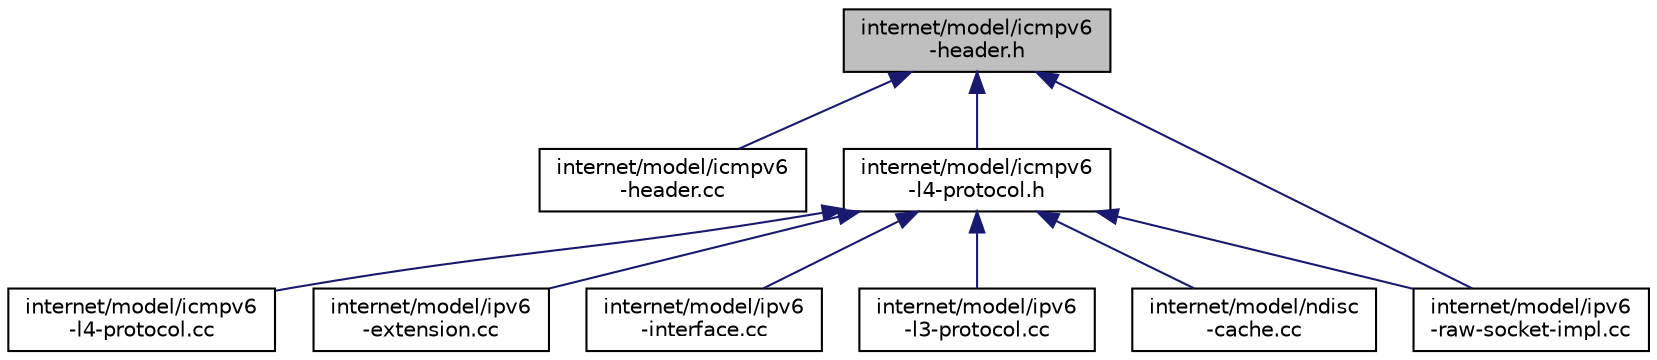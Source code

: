 digraph "internet/model/icmpv6-header.h"
{
  edge [fontname="Helvetica",fontsize="10",labelfontname="Helvetica",labelfontsize="10"];
  node [fontname="Helvetica",fontsize="10",shape=record];
  Node1 [label="internet/model/icmpv6\l-header.h",height=0.2,width=0.4,color="black", fillcolor="grey75", style="filled", fontcolor="black"];
  Node1 -> Node2 [dir="back",color="midnightblue",fontsize="10",style="solid"];
  Node2 [label="internet/model/icmpv6\l-header.cc",height=0.2,width=0.4,color="black", fillcolor="white", style="filled",URL="$d0/d4f/icmpv6-header_8cc.html"];
  Node1 -> Node3 [dir="back",color="midnightblue",fontsize="10",style="solid"];
  Node3 [label="internet/model/icmpv6\l-l4-protocol.h",height=0.2,width=0.4,color="black", fillcolor="white", style="filled",URL="$d0/db4/icmpv6-l4-protocol_8h.html"];
  Node3 -> Node4 [dir="back",color="midnightblue",fontsize="10",style="solid"];
  Node4 [label="internet/model/icmpv6\l-l4-protocol.cc",height=0.2,width=0.4,color="black", fillcolor="white", style="filled",URL="$de/d3e/icmpv6-l4-protocol_8cc.html"];
  Node3 -> Node5 [dir="back",color="midnightblue",fontsize="10",style="solid"];
  Node5 [label="internet/model/ipv6\l-extension.cc",height=0.2,width=0.4,color="black", fillcolor="white", style="filled",URL="$d6/d25/ipv6-extension_8cc.html"];
  Node3 -> Node6 [dir="back",color="midnightblue",fontsize="10",style="solid"];
  Node6 [label="internet/model/ipv6\l-interface.cc",height=0.2,width=0.4,color="black", fillcolor="white", style="filled",URL="$df/d18/ipv6-interface_8cc.html"];
  Node3 -> Node7 [dir="back",color="midnightblue",fontsize="10",style="solid"];
  Node7 [label="internet/model/ipv6\l-l3-protocol.cc",height=0.2,width=0.4,color="black", fillcolor="white", style="filled",URL="$de/d69/ipv6-l3-protocol_8cc.html"];
  Node3 -> Node8 [dir="back",color="midnightblue",fontsize="10",style="solid"];
  Node8 [label="internet/model/ipv6\l-raw-socket-impl.cc",height=0.2,width=0.4,color="black", fillcolor="white", style="filled",URL="$d2/d11/ipv6-raw-socket-impl_8cc.html"];
  Node3 -> Node9 [dir="back",color="midnightblue",fontsize="10",style="solid"];
  Node9 [label="internet/model/ndisc\l-cache.cc",height=0.2,width=0.4,color="black", fillcolor="white", style="filled",URL="$d5/dae/ndisc-cache_8cc.html"];
  Node1 -> Node8 [dir="back",color="midnightblue",fontsize="10",style="solid"];
}
